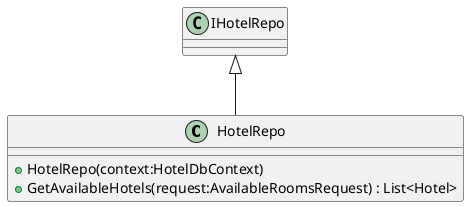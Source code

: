 @startuml
class HotelRepo {
    + HotelRepo(context:HotelDbContext)
    + GetAvailableHotels(request:AvailableRoomsRequest) : List<Hotel>
}
IHotelRepo <|-- HotelRepo
@enduml
